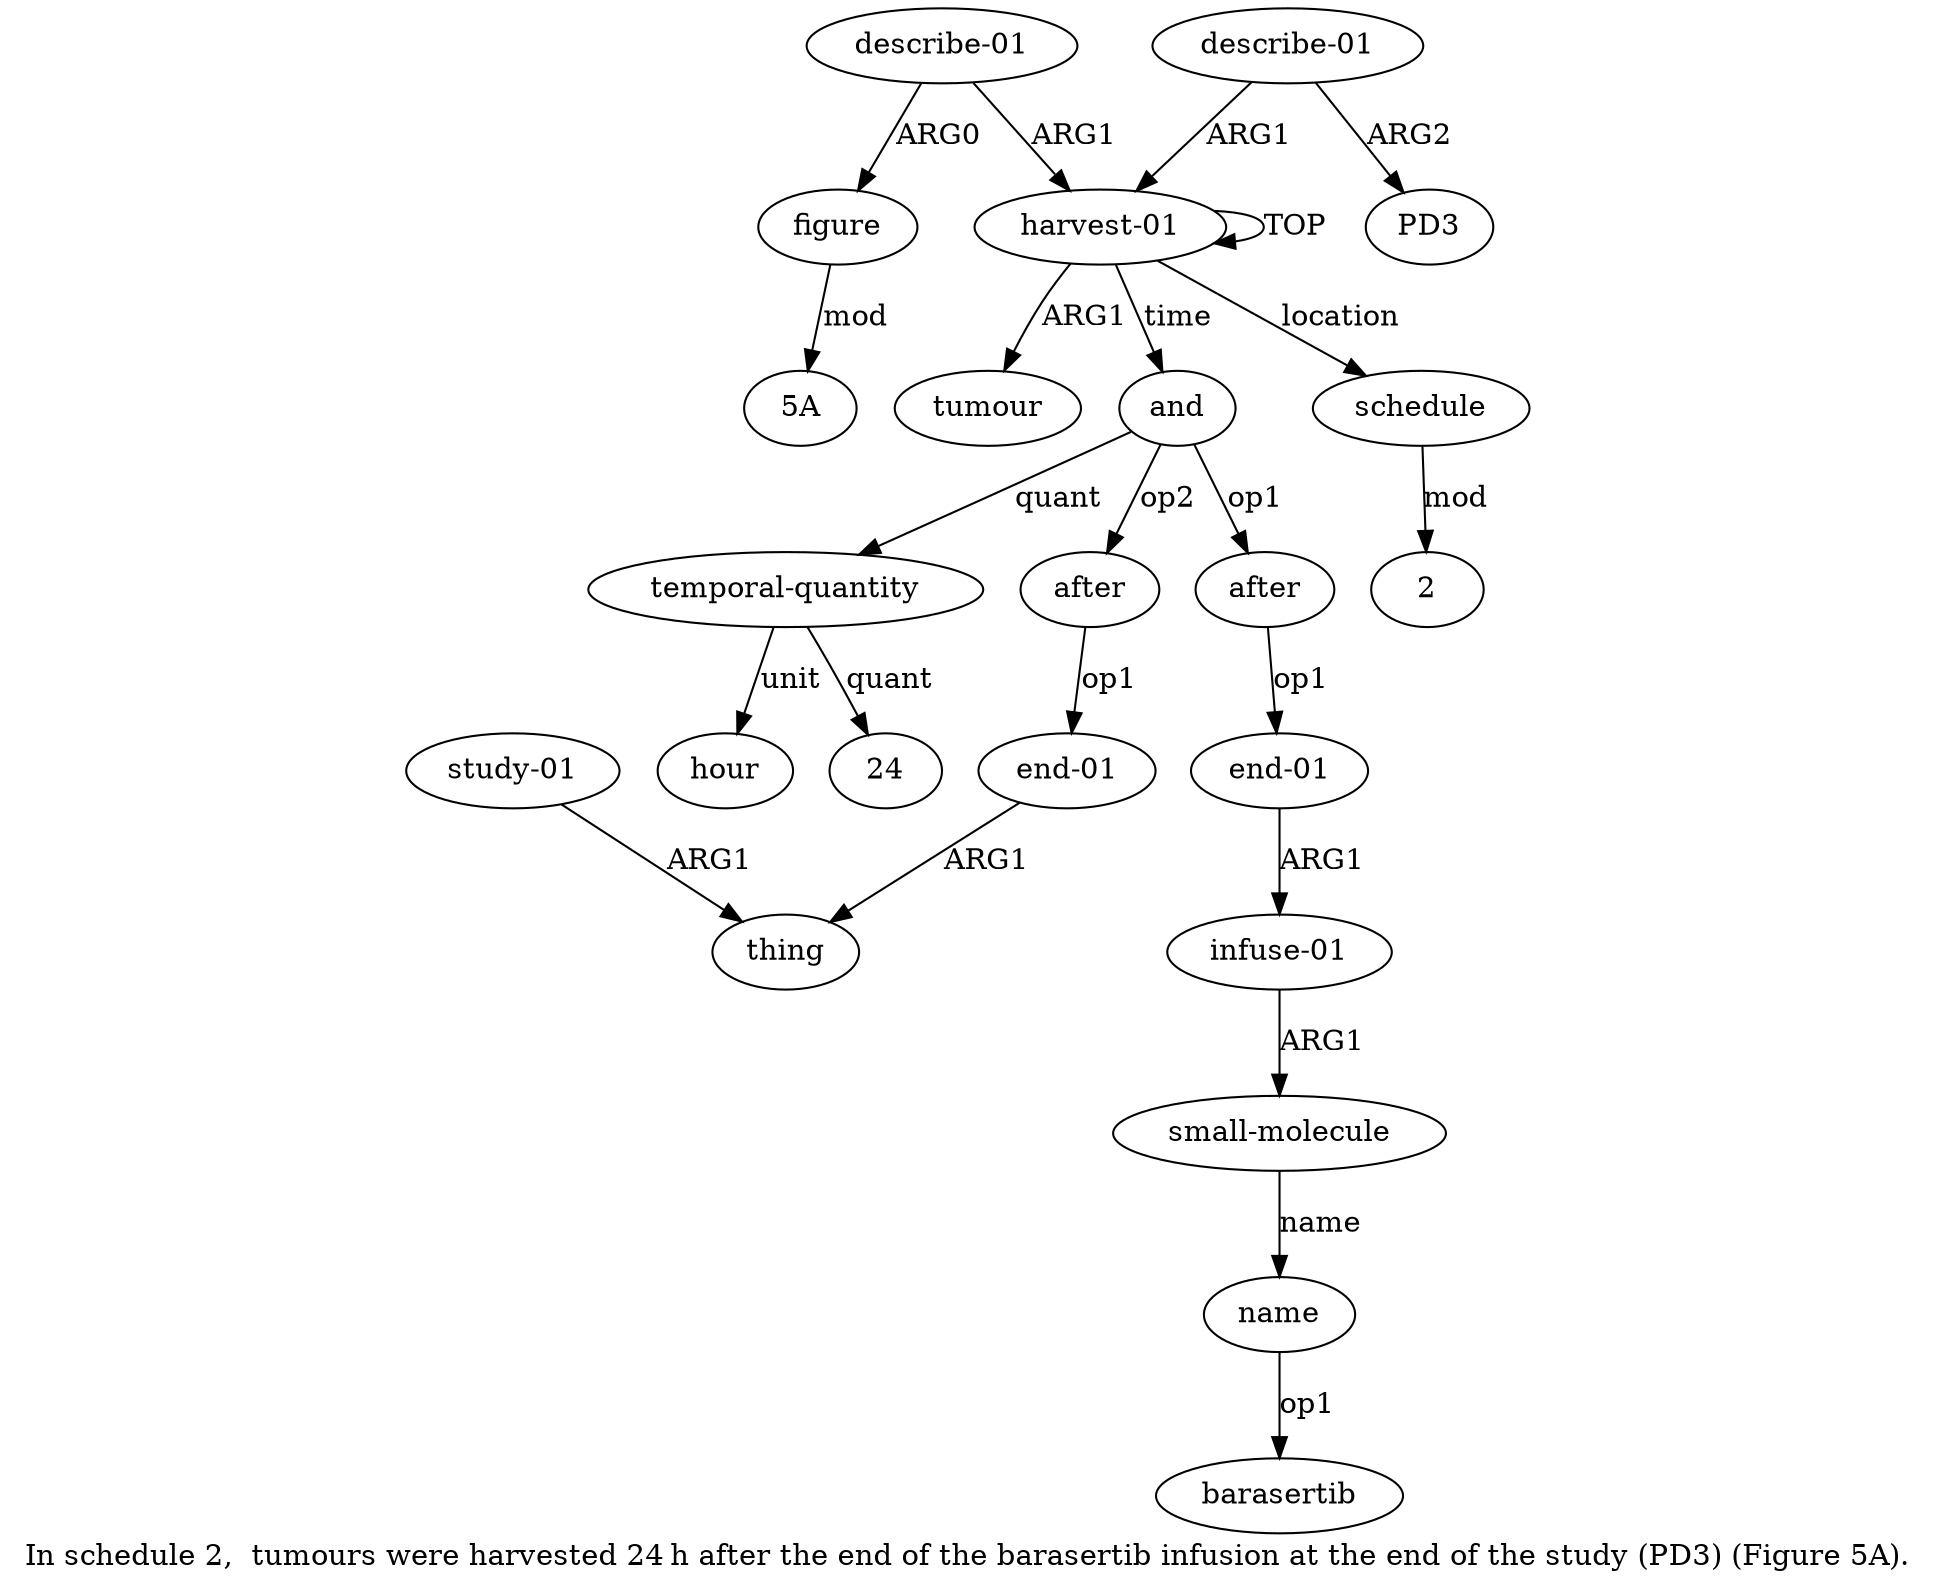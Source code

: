digraph  {
	graph [label="In schedule 2,  tumours were harvested 24 h after the end of the barasertib infusion at the end of the study (PD3) (Figure 5A)\
."];
	node [label="\N"];
	"a14 2"	 [color=black,
		gold_ind=-1,
		gold_label=2,
		label=2,
		test_ind=-1,
		test_label=2];
	"a16 5A"	 [color=black,
		gold_ind=-1,
		gold_label="5A",
		label="5A",
		test_ind=-1,
		test_label="5A"];
	a15	 [color=black,
		gold_ind=15,
		gold_label="describe-01",
		label="describe-01",
		test_ind=15,
		test_label="describe-01"];
	a16	 [color=black,
		gold_ind=16,
		gold_label=figure,
		label=figure,
		test_ind=16,
		test_label=figure];
	a15 -> a16 [key=0,
	color=black,
	gold_label=ARG0,
	label=ARG0,
	test_label=ARG0];
a0 [color=black,
	gold_ind=0,
	gold_label="harvest-01",
	label="harvest-01",
	test_ind=0,
	test_label="harvest-01"];
a15 -> a0 [key=0,
color=black,
gold_label=ARG1,
label=ARG1,
test_label=ARG1];
a14 [color=black,
gold_ind=14,
gold_label=schedule,
label=schedule,
test_ind=14,
test_label=schedule];
a14 -> "a14 2" [key=0,
color=black,
gold_label=mod,
label=mod,
test_label=mod];
a17 [color=black,
gold_ind=17,
gold_label="describe-01",
label="describe-01",
test_ind=17,
test_label="describe-01"];
a18 [color=black,
gold_ind=18,
gold_label=PD3,
label=PD3,
test_ind=18,
test_label=PD3];
a17 -> a18 [key=0,
color=black,
gold_label=ARG2,
label=ARG2,
test_label=ARG2];
a17 -> a0 [key=0,
color=black,
gold_label=ARG1,
label=ARG1,
test_label=ARG1];
a16 -> "a16 5A" [key=0,
color=black,
gold_label=mod,
label=mod,
test_label=mod];
a11 [color=black,
gold_ind=11,
gold_label="study-01",
label="study-01",
test_ind=11,
test_label="study-01"];
a10 [color=black,
gold_ind=10,
gold_label=thing,
label=thing,
test_ind=10,
test_label=thing];
a11 -> a10 [key=0,
color=black,
gold_label=ARG1,
label=ARG1,
test_label=ARG1];
a13 [color=black,
gold_ind=13,
gold_label=hour,
label=hour,
test_ind=13,
test_label=hour];
a12 [color=black,
gold_ind=12,
gold_label="temporal-quantity",
label="temporal-quantity",
test_ind=12,
test_label="temporal-quantity"];
a12 -> a13 [key=0,
color=black,
gold_label=unit,
label=unit,
test_label=unit];
"a12 24" [color=black,
gold_ind=-1,
gold_label=24,
label=24,
test_ind=-1,
test_label=24];
a12 -> "a12 24" [key=0,
color=black,
gold_label=quant,
label=quant,
test_label=quant];
a1 [color=black,
gold_ind=1,
gold_label=tumour,
label=tumour,
test_ind=1,
test_label=tumour];
a0 -> a14 [key=0,
color=black,
gold_label=location,
label=location,
test_label=location];
a0 -> a1 [key=0,
color=black,
gold_label=ARG1,
label=ARG1,
test_label=ARG1];
a0 -> a0 [key=0,
color=black,
gold_label=TOP,
label=TOP,
test_label=TOP];
a2 [color=black,
gold_ind=2,
gold_label=and,
label=and,
test_ind=2,
test_label=and];
a0 -> a2 [key=0,
color=black,
gold_label=time,
label=time,
test_label=time];
a3 [color=black,
gold_ind=3,
gold_label=after,
label=after,
test_ind=3,
test_label=after];
a4 [color=black,
gold_ind=4,
gold_label="end-01",
label="end-01",
test_ind=4,
test_label="end-01"];
a3 -> a4 [key=0,
color=black,
gold_label=op1,
label=op1,
test_label=op1];
a2 -> a12 [key=0,
color=black,
gold_label=quant,
label=quant,
test_label=quant];
a2 -> a3 [key=0,
color=black,
gold_label=op1,
label=op1,
test_label=op1];
a8 [color=black,
gold_ind=8,
gold_label=after,
label=after,
test_ind=8,
test_label=after];
a2 -> a8 [key=0,
color=black,
gold_label=op2,
label=op2,
test_label=op2];
a5 [color=black,
gold_ind=5,
gold_label="infuse-01",
label="infuse-01",
test_ind=5,
test_label="infuse-01"];
a6 [color=black,
gold_ind=6,
gold_label="small-molecule",
label="small-molecule",
test_ind=6,
test_label="small-molecule"];
a5 -> a6 [key=0,
color=black,
gold_label=ARG1,
label=ARG1,
test_label=ARG1];
a4 -> a5 [key=0,
color=black,
gold_label=ARG1,
label=ARG1,
test_label=ARG1];
a7 [color=black,
gold_ind=7,
gold_label=name,
label=name,
test_ind=7,
test_label=name];
"a7 barasertib" [color=black,
gold_ind=-1,
gold_label=barasertib,
label=barasertib,
test_ind=-1,
test_label=barasertib];
a7 -> "a7 barasertib" [key=0,
color=black,
gold_label=op1,
label=op1,
test_label=op1];
a6 -> a7 [key=0,
color=black,
gold_label=name,
label=name,
test_label=name];
a9 [color=black,
gold_ind=9,
gold_label="end-01",
label="end-01",
test_ind=9,
test_label="end-01"];
a9 -> a10 [key=0,
color=black,
gold_label=ARG1,
label=ARG1,
test_label=ARG1];
a8 -> a9 [key=0,
color=black,
gold_label=op1,
label=op1,
test_label=op1];
}
